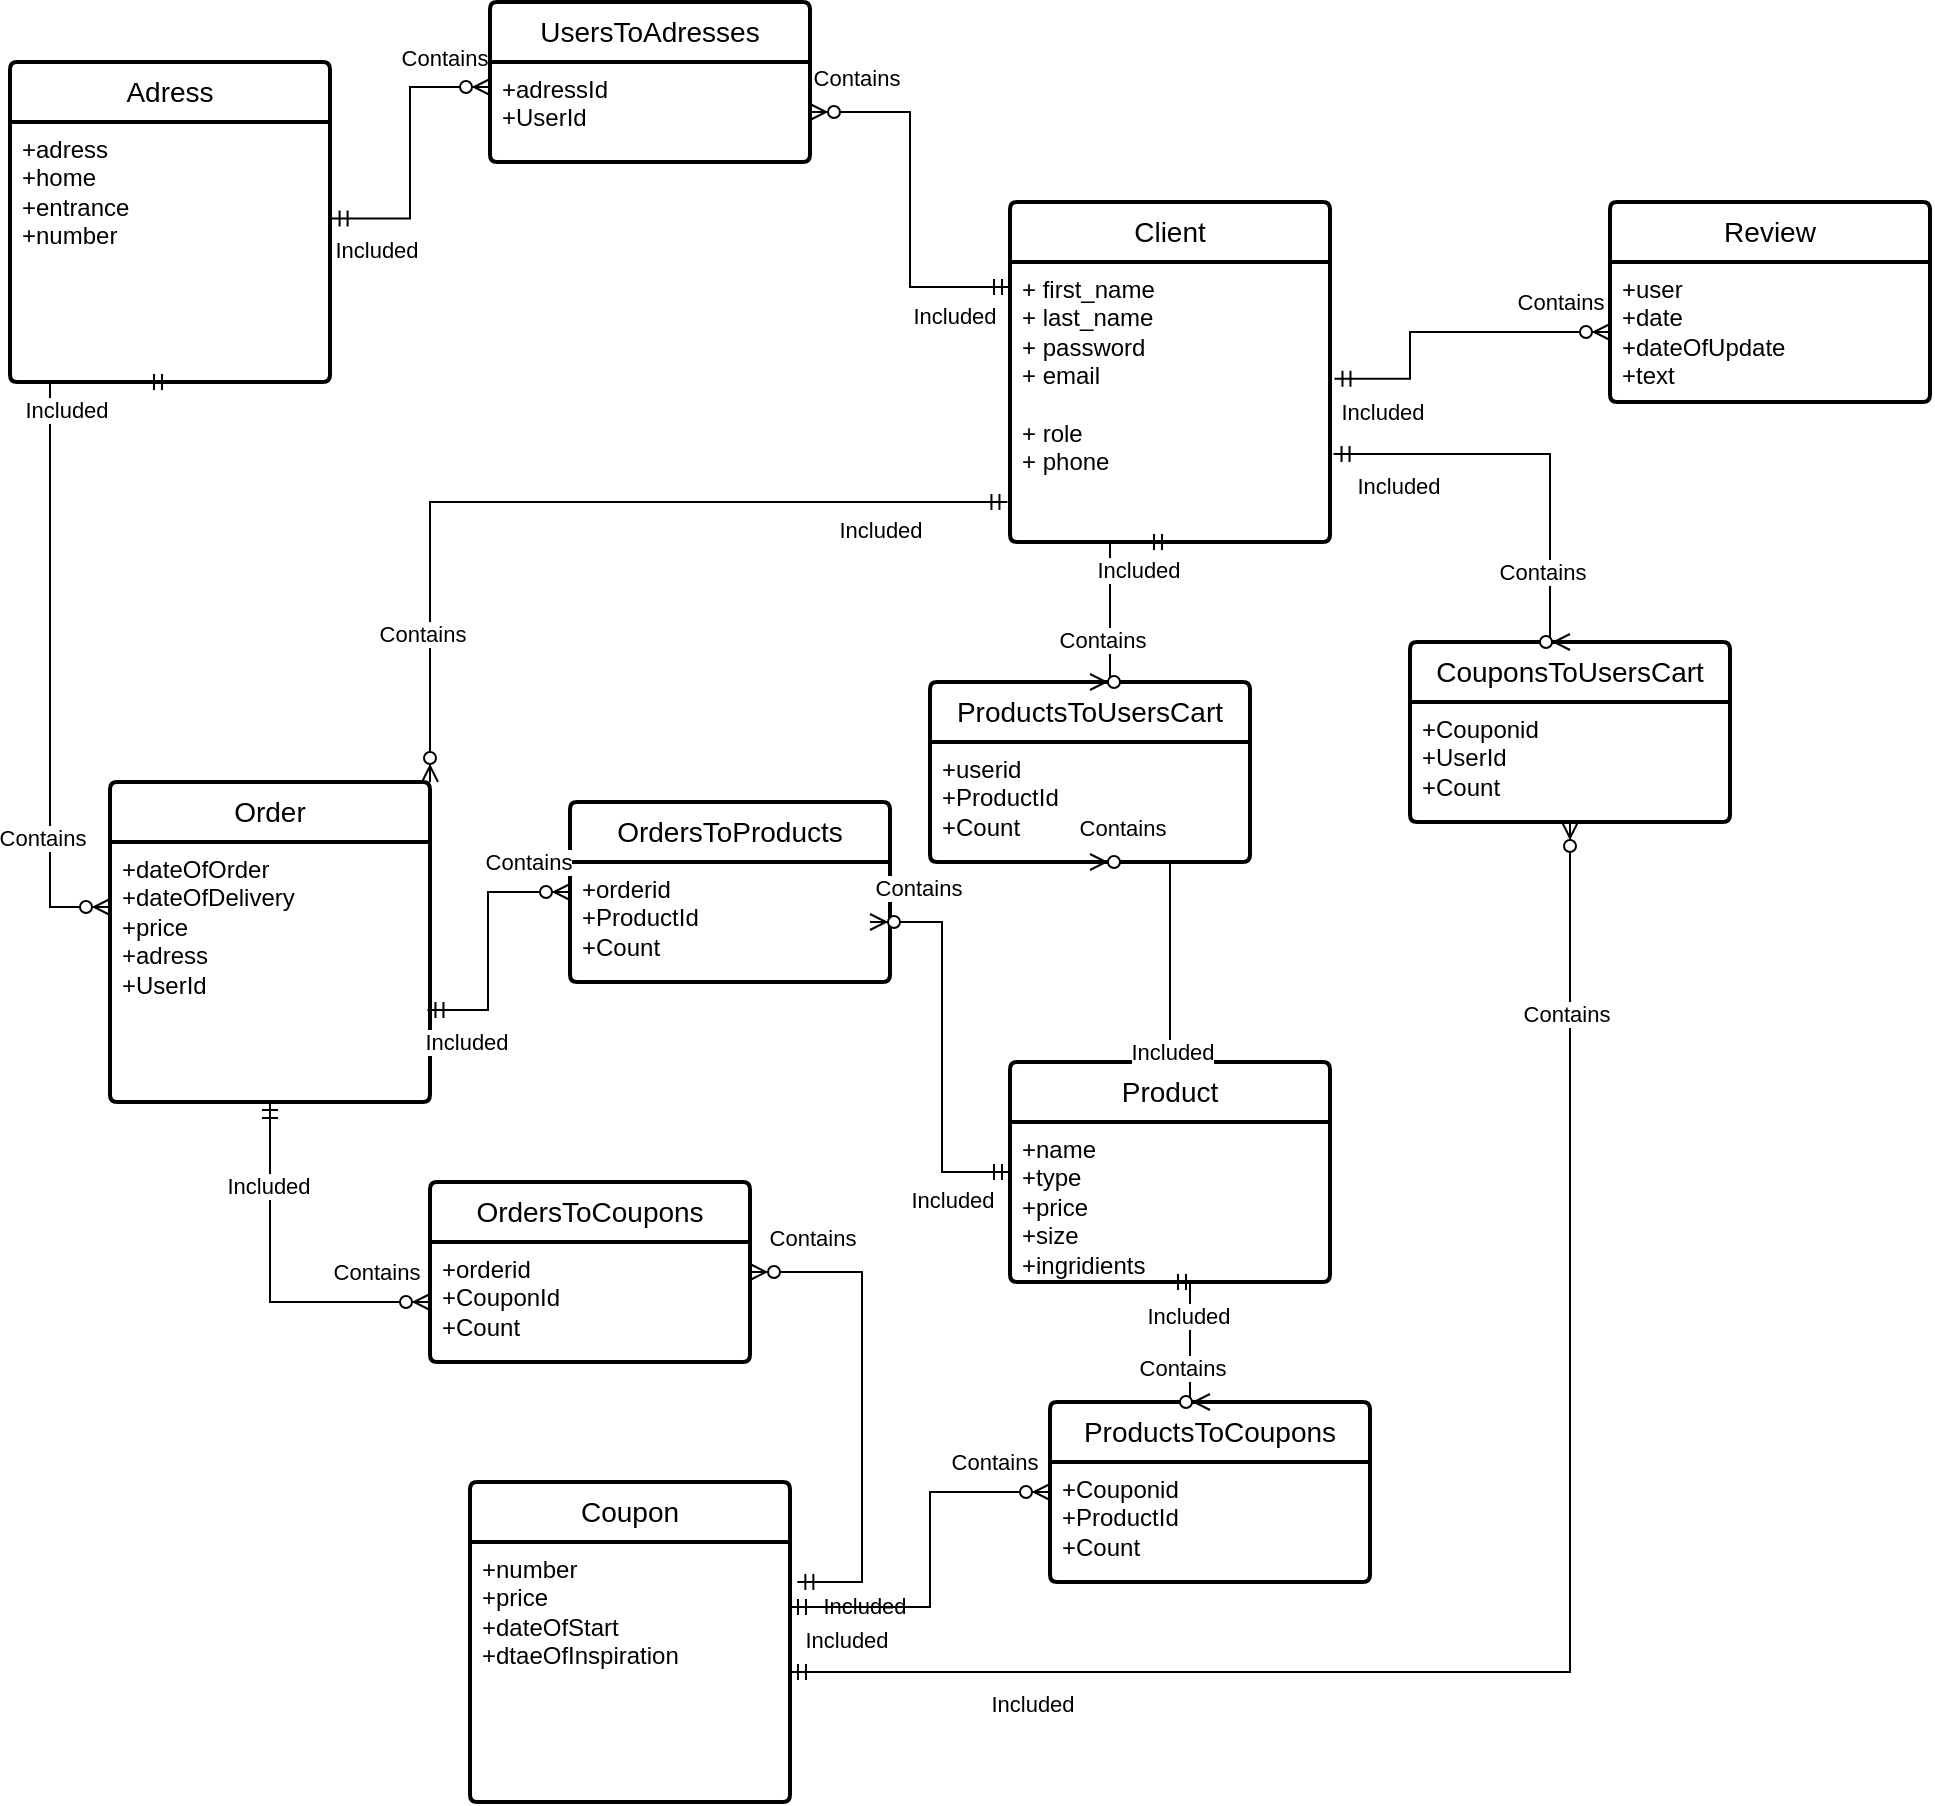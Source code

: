 <mxfile version="22.0.2" type="device">
  <diagram name="Страница — 1" id="j8NeaPQq4FaoW0YNu0MQ">
    <mxGraphModel dx="2088" dy="1857" grid="1" gridSize="10" guides="1" tooltips="1" connect="1" arrows="1" fold="1" page="1" pageScale="1" pageWidth="827" pageHeight="1169" math="0" shadow="0">
      <root>
        <mxCell id="0" />
        <mxCell id="1" parent="0" />
        <mxCell id="s82BNTiHbq3g5wNBVeE_-1" value="Client" style="swimlane;childLayout=stackLayout;horizontal=1;startSize=30;horizontalStack=0;rounded=1;fontSize=14;fontStyle=0;strokeWidth=2;resizeParent=0;resizeLast=1;shadow=0;dashed=0;align=center;arcSize=4;whiteSpace=wrap;html=1;" parent="1" vertex="1">
          <mxGeometry x="500" y="80" width="160" height="170" as="geometry" />
        </mxCell>
        <mxCell id="s82BNTiHbq3g5wNBVeE_-2" value="+ first_name&lt;br&gt;+ last_name&lt;br&gt;+ password&lt;br&gt;+ email&lt;br&gt;&lt;br&gt;+ role&lt;br&gt;+ phone" style="align=left;strokeColor=none;fillColor=none;spacingLeft=4;fontSize=12;verticalAlign=top;resizable=0;rotatable=0;part=1;html=1;" parent="s82BNTiHbq3g5wNBVeE_-1" vertex="1">
          <mxGeometry y="30" width="160" height="140" as="geometry" />
        </mxCell>
        <mxCell id="GTcmixg37_vYdclQBQrY-1" value="" style="fontSize=12;html=1;endArrow=ERzeroToMany;startArrow=ERmandOne;rounded=0;edgeStyle=elbowEdgeStyle;entryX=1;entryY=0;entryDx=0;entryDy=0;exitX=-0.008;exitY=0.857;exitDx=0;exitDy=0;exitPerimeter=0;" parent="1" source="s82BNTiHbq3g5wNBVeE_-2" target="GTcmixg37_vYdclQBQrY-4" edge="1">
          <mxGeometry width="100" height="100" relative="1" as="geometry">
            <mxPoint x="90" y="245" as="sourcePoint" />
            <mxPoint x="500" y="200" as="targetPoint" />
            <Array as="points">
              <mxPoint x="210" y="285" />
            </Array>
          </mxGeometry>
        </mxCell>
        <mxCell id="GTcmixg37_vYdclQBQrY-2" value="Contains" style="edgeLabel;html=1;align=center;verticalAlign=middle;resizable=0;points=[];" parent="GTcmixg37_vYdclQBQrY-1" vertex="1" connectable="0">
          <mxGeometry x="0.726" y="-1" relative="1" as="geometry">
            <mxPoint x="-3" y="-16" as="offset" />
          </mxGeometry>
        </mxCell>
        <mxCell id="GTcmixg37_vYdclQBQrY-3" value="Included" style="edgeLabel;html=1;align=center;verticalAlign=middle;resizable=0;points=[];" parent="GTcmixg37_vYdclQBQrY-1" vertex="1" connectable="0">
          <mxGeometry x="-0.704" y="-1" relative="1" as="geometry">
            <mxPoint y="15" as="offset" />
          </mxGeometry>
        </mxCell>
        <mxCell id="GTcmixg37_vYdclQBQrY-4" value="Order" style="swimlane;childLayout=stackLayout;horizontal=1;startSize=30;horizontalStack=0;rounded=1;fontSize=14;fontStyle=0;strokeWidth=2;resizeParent=0;resizeLast=1;shadow=0;dashed=0;align=center;arcSize=4;whiteSpace=wrap;html=1;" parent="1" vertex="1">
          <mxGeometry x="50" y="370" width="160" height="160" as="geometry" />
        </mxCell>
        <mxCell id="GTcmixg37_vYdclQBQrY-5" value="+dateOfOrder&lt;br&gt;+dateOfDelivery&lt;br&gt;+price&lt;br&gt;+adress&lt;br&gt;+UserId" style="align=left;strokeColor=none;fillColor=none;spacingLeft=4;fontSize=12;verticalAlign=top;resizable=0;rotatable=0;part=1;html=1;" parent="GTcmixg37_vYdclQBQrY-4" vertex="1">
          <mxGeometry y="30" width="160" height="130" as="geometry" />
        </mxCell>
        <mxCell id="GTcmixg37_vYdclQBQrY-8" value="Product" style="swimlane;childLayout=stackLayout;horizontal=1;startSize=30;horizontalStack=0;rounded=1;fontSize=14;fontStyle=0;strokeWidth=2;resizeParent=0;resizeLast=1;shadow=0;dashed=0;align=center;arcSize=4;whiteSpace=wrap;html=1;" parent="1" vertex="1">
          <mxGeometry x="500" y="510" width="160" height="110" as="geometry" />
        </mxCell>
        <mxCell id="GTcmixg37_vYdclQBQrY-9" value="+name&lt;br&gt;+type&lt;br&gt;+price&lt;br&gt;+size&lt;br&gt;+ingridients" style="align=left;strokeColor=none;fillColor=none;spacingLeft=4;fontSize=12;verticalAlign=top;resizable=0;rotatable=0;part=1;html=1;" parent="GTcmixg37_vYdclQBQrY-8" vertex="1">
          <mxGeometry y="30" width="160" height="80" as="geometry" />
        </mxCell>
        <mxCell id="GTcmixg37_vYdclQBQrY-20" value="Coupon" style="swimlane;childLayout=stackLayout;horizontal=1;startSize=30;horizontalStack=0;rounded=1;fontSize=14;fontStyle=0;strokeWidth=2;resizeParent=0;resizeLast=1;shadow=0;dashed=0;align=center;arcSize=4;whiteSpace=wrap;html=1;" parent="1" vertex="1">
          <mxGeometry x="230" y="720" width="160" height="160" as="geometry" />
        </mxCell>
        <mxCell id="GTcmixg37_vYdclQBQrY-21" value="+number&lt;br&gt;+price&lt;br&gt;+dateOfStart&lt;br&gt;+dtaeOfInspiration" style="align=left;strokeColor=none;fillColor=none;spacingLeft=4;fontSize=12;verticalAlign=top;resizable=0;rotatable=0;part=1;html=1;" parent="GTcmixg37_vYdclQBQrY-20" vertex="1">
          <mxGeometry y="30" width="160" height="130" as="geometry" />
        </mxCell>
        <mxCell id="GTcmixg37_vYdclQBQrY-25" value="Review" style="swimlane;childLayout=stackLayout;horizontal=1;startSize=30;horizontalStack=0;rounded=1;fontSize=14;fontStyle=0;strokeWidth=2;resizeParent=0;resizeLast=1;shadow=0;dashed=0;align=center;arcSize=4;whiteSpace=wrap;html=1;" parent="1" vertex="1">
          <mxGeometry x="800" y="80" width="160" height="100" as="geometry" />
        </mxCell>
        <mxCell id="GTcmixg37_vYdclQBQrY-26" value="+user&lt;br&gt;+date&lt;br&gt;+dateOfUpdate&lt;br&gt;+text" style="align=left;strokeColor=none;fillColor=none;spacingLeft=4;fontSize=12;verticalAlign=top;resizable=0;rotatable=0;part=1;html=1;" parent="GTcmixg37_vYdclQBQrY-25" vertex="1">
          <mxGeometry y="30" width="160" height="70" as="geometry" />
        </mxCell>
        <mxCell id="GTcmixg37_vYdclQBQrY-27" value="Adress" style="swimlane;childLayout=stackLayout;horizontal=1;startSize=30;horizontalStack=0;rounded=1;fontSize=14;fontStyle=0;strokeWidth=2;resizeParent=0;resizeLast=1;shadow=0;dashed=0;align=center;arcSize=4;whiteSpace=wrap;html=1;" parent="1" vertex="1">
          <mxGeometry y="10" width="160" height="160" as="geometry" />
        </mxCell>
        <mxCell id="GTcmixg37_vYdclQBQrY-28" value="+adress&lt;br&gt;+home&lt;br&gt;+entrance&lt;br&gt;+number&lt;br&gt;" style="align=left;strokeColor=none;fillColor=none;spacingLeft=4;fontSize=12;verticalAlign=top;resizable=0;rotatable=0;part=1;html=1;" parent="GTcmixg37_vYdclQBQrY-27" vertex="1">
          <mxGeometry y="30" width="160" height="130" as="geometry" />
        </mxCell>
        <mxCell id="GTcmixg37_vYdclQBQrY-29" value="" style="fontSize=12;html=1;endArrow=ERzeroToMany;startArrow=ERmandOne;rounded=0;edgeStyle=elbowEdgeStyle;exitX=1.005;exitY=0.371;exitDx=0;exitDy=0;exitPerimeter=0;entryX=0;entryY=0.25;entryDx=0;entryDy=0;" parent="1" source="GTcmixg37_vYdclQBQrY-28" edge="1" target="vJm-HgHADTFW0kuAcxGC-2">
          <mxGeometry width="100" height="100" relative="1" as="geometry">
            <mxPoint x="324" y="225" as="sourcePoint" />
            <mxPoint x="340" y="30" as="targetPoint" />
            <Array as="points">
              <mxPoint x="200" y="70" />
              <mxPoint x="300" y="80" />
            </Array>
          </mxGeometry>
        </mxCell>
        <mxCell id="GTcmixg37_vYdclQBQrY-30" value="Contains" style="edgeLabel;html=1;align=center;verticalAlign=middle;resizable=0;points=[];" parent="GTcmixg37_vYdclQBQrY-29" vertex="1" connectable="0">
          <mxGeometry x="0.726" y="-1" relative="1" as="geometry">
            <mxPoint x="-3" y="-16" as="offset" />
          </mxGeometry>
        </mxCell>
        <mxCell id="GTcmixg37_vYdclQBQrY-31" value="Included" style="edgeLabel;html=1;align=center;verticalAlign=middle;resizable=0;points=[];" parent="GTcmixg37_vYdclQBQrY-29" vertex="1" connectable="0">
          <mxGeometry x="-0.704" y="-1" relative="1" as="geometry">
            <mxPoint y="15" as="offset" />
          </mxGeometry>
        </mxCell>
        <mxCell id="GTcmixg37_vYdclQBQrY-32" value="" style="fontSize=12;html=1;endArrow=ERzeroToMany;startArrow=ERmandOne;rounded=0;edgeStyle=elbowEdgeStyle;entryX=0;entryY=0.25;entryDx=0;entryDy=0;exitX=0.5;exitY=1;exitDx=0;exitDy=0;" parent="1" source="GTcmixg37_vYdclQBQrY-28" target="GTcmixg37_vYdclQBQrY-5" edge="1">
          <mxGeometry width="100" height="100" relative="1" as="geometry">
            <mxPoint x="50" y="435" as="sourcePoint" />
            <mxPoint x="230" y="340" as="targetPoint" />
            <Array as="points">
              <mxPoint x="20" y="310" />
            </Array>
          </mxGeometry>
        </mxCell>
        <mxCell id="GTcmixg37_vYdclQBQrY-33" value="Contains" style="edgeLabel;html=1;align=center;verticalAlign=middle;resizable=0;points=[];" parent="GTcmixg37_vYdclQBQrY-32" vertex="1" connectable="0">
          <mxGeometry x="0.726" y="-1" relative="1" as="geometry">
            <mxPoint x="-3" y="-16" as="offset" />
          </mxGeometry>
        </mxCell>
        <mxCell id="GTcmixg37_vYdclQBQrY-34" value="Included" style="edgeLabel;html=1;align=center;verticalAlign=middle;resizable=0;points=[];" parent="GTcmixg37_vYdclQBQrY-32" vertex="1" connectable="0">
          <mxGeometry x="-0.704" y="-1" relative="1" as="geometry">
            <mxPoint y="15" as="offset" />
          </mxGeometry>
        </mxCell>
        <mxCell id="GTcmixg37_vYdclQBQrY-35" value="" style="fontSize=12;html=1;endArrow=ERzeroToMany;startArrow=ERmandOne;rounded=0;edgeStyle=elbowEdgeStyle;entryX=0;entryY=0.5;entryDx=0;entryDy=0;exitX=1.014;exitY=0.417;exitDx=0;exitDy=0;exitPerimeter=0;" parent="1" source="s82BNTiHbq3g5wNBVeE_-2" target="GTcmixg37_vYdclQBQrY-26" edge="1">
          <mxGeometry width="100" height="100" relative="1" as="geometry">
            <mxPoint x="660" y="435" as="sourcePoint" />
            <mxPoint x="840" y="340" as="targetPoint" />
            <Array as="points">
              <mxPoint x="700" y="190" />
            </Array>
          </mxGeometry>
        </mxCell>
        <mxCell id="GTcmixg37_vYdclQBQrY-36" value="Contains" style="edgeLabel;html=1;align=center;verticalAlign=middle;resizable=0;points=[];" parent="GTcmixg37_vYdclQBQrY-35" vertex="1" connectable="0">
          <mxGeometry x="0.726" y="-1" relative="1" as="geometry">
            <mxPoint x="-3" y="-16" as="offset" />
          </mxGeometry>
        </mxCell>
        <mxCell id="GTcmixg37_vYdclQBQrY-37" value="Included" style="edgeLabel;html=1;align=center;verticalAlign=middle;resizable=0;points=[];" parent="GTcmixg37_vYdclQBQrY-35" vertex="1" connectable="0">
          <mxGeometry x="-0.704" y="-1" relative="1" as="geometry">
            <mxPoint y="15" as="offset" />
          </mxGeometry>
        </mxCell>
        <mxCell id="vJm-HgHADTFW0kuAcxGC-1" value="UsersToAdresses" style="swimlane;childLayout=stackLayout;horizontal=1;startSize=30;horizontalStack=0;rounded=1;fontSize=14;fontStyle=0;strokeWidth=2;resizeParent=0;resizeLast=1;shadow=0;dashed=0;align=center;arcSize=4;whiteSpace=wrap;html=1;" vertex="1" parent="1">
          <mxGeometry x="240" y="-20" width="160" height="80" as="geometry" />
        </mxCell>
        <mxCell id="vJm-HgHADTFW0kuAcxGC-2" value="+adressId&lt;br&gt;+UserId" style="align=left;strokeColor=none;fillColor=none;spacingLeft=4;fontSize=12;verticalAlign=top;resizable=0;rotatable=0;part=1;html=1;" vertex="1" parent="vJm-HgHADTFW0kuAcxGC-1">
          <mxGeometry y="30" width="160" height="50" as="geometry" />
        </mxCell>
        <mxCell id="vJm-HgHADTFW0kuAcxGC-3" value="" style="fontSize=12;html=1;endArrow=ERzeroToMany;startArrow=ERmandOne;rounded=0;edgeStyle=elbowEdgeStyle;exitX=0;exitY=0.25;exitDx=0;exitDy=0;entryX=1;entryY=0.5;entryDx=0;entryDy=0;" edge="1" parent="1" source="s82BNTiHbq3g5wNBVeE_-1" target="vJm-HgHADTFW0kuAcxGC-2">
          <mxGeometry width="100" height="100" relative="1" as="geometry">
            <mxPoint x="171" y="98" as="sourcePoint" />
            <mxPoint x="264" y="13" as="targetPoint" />
            <Array as="points">
              <mxPoint x="450" y="80" />
              <mxPoint x="310" y="90" />
            </Array>
          </mxGeometry>
        </mxCell>
        <mxCell id="vJm-HgHADTFW0kuAcxGC-4" value="Contains" style="edgeLabel;html=1;align=center;verticalAlign=middle;resizable=0;points=[];" vertex="1" connectable="0" parent="vJm-HgHADTFW0kuAcxGC-3">
          <mxGeometry x="0.726" y="-1" relative="1" as="geometry">
            <mxPoint x="-3" y="-16" as="offset" />
          </mxGeometry>
        </mxCell>
        <mxCell id="vJm-HgHADTFW0kuAcxGC-5" value="Included" style="edgeLabel;html=1;align=center;verticalAlign=middle;resizable=0;points=[];" vertex="1" connectable="0" parent="vJm-HgHADTFW0kuAcxGC-3">
          <mxGeometry x="-0.704" y="-1" relative="1" as="geometry">
            <mxPoint y="15" as="offset" />
          </mxGeometry>
        </mxCell>
        <mxCell id="vJm-HgHADTFW0kuAcxGC-7" value="OrdersToProducts" style="swimlane;childLayout=stackLayout;horizontal=1;startSize=30;horizontalStack=0;rounded=1;fontSize=14;fontStyle=0;strokeWidth=2;resizeParent=0;resizeLast=1;shadow=0;dashed=0;align=center;arcSize=4;whiteSpace=wrap;html=1;" vertex="1" parent="1">
          <mxGeometry x="280" y="380" width="160" height="90" as="geometry" />
        </mxCell>
        <mxCell id="vJm-HgHADTFW0kuAcxGC-9" value="" style="fontSize=12;html=1;endArrow=ERzeroToMany;startArrow=ERmandOne;rounded=0;edgeStyle=elbowEdgeStyle;exitX=0;exitY=0.5;exitDx=0;exitDy=0;entryX=1;entryY=0.5;entryDx=0;entryDy=0;" edge="1" parent="vJm-HgHADTFW0kuAcxGC-7" source="GTcmixg37_vYdclQBQrY-8">
          <mxGeometry width="100" height="100" relative="1" as="geometry">
            <mxPoint x="236" y="148" as="sourcePoint" />
            <mxPoint x="150" y="60" as="targetPoint" />
            <Array as="points">
              <mxPoint x="186" y="105" />
              <mxPoint x="46" y="115" />
            </Array>
          </mxGeometry>
        </mxCell>
        <mxCell id="vJm-HgHADTFW0kuAcxGC-10" value="Contains" style="edgeLabel;html=1;align=center;verticalAlign=middle;resizable=0;points=[];" vertex="1" connectable="0" parent="vJm-HgHADTFW0kuAcxGC-9">
          <mxGeometry x="0.726" y="-1" relative="1" as="geometry">
            <mxPoint x="-3" y="-16" as="offset" />
          </mxGeometry>
        </mxCell>
        <mxCell id="vJm-HgHADTFW0kuAcxGC-11" value="Included" style="edgeLabel;html=1;align=center;verticalAlign=middle;resizable=0;points=[];" vertex="1" connectable="0" parent="vJm-HgHADTFW0kuAcxGC-9">
          <mxGeometry x="-0.704" y="-1" relative="1" as="geometry">
            <mxPoint y="15" as="offset" />
          </mxGeometry>
        </mxCell>
        <mxCell id="vJm-HgHADTFW0kuAcxGC-8" value="+orderid&lt;br&gt;+ProductId&lt;br&gt;+Count" style="align=left;strokeColor=none;fillColor=none;spacingLeft=4;fontSize=12;verticalAlign=top;resizable=0;rotatable=0;part=1;html=1;" vertex="1" parent="vJm-HgHADTFW0kuAcxGC-7">
          <mxGeometry y="30" width="160" height="60" as="geometry" />
        </mxCell>
        <mxCell id="vJm-HgHADTFW0kuAcxGC-12" value="" style="fontSize=12;html=1;endArrow=ERzeroToMany;startArrow=ERmandOne;rounded=0;edgeStyle=elbowEdgeStyle;exitX=0.992;exitY=0.646;exitDx=0;exitDy=0;exitPerimeter=0;" edge="1" parent="1" source="GTcmixg37_vYdclQBQrY-5">
          <mxGeometry width="100" height="100" relative="1" as="geometry">
            <mxPoint x="200" y="510" as="sourcePoint" />
            <mxPoint x="280" y="425" as="targetPoint" />
            <Array as="points">
              <mxPoint x="239" y="492" />
              <mxPoint x="339" y="502" />
            </Array>
          </mxGeometry>
        </mxCell>
        <mxCell id="vJm-HgHADTFW0kuAcxGC-13" value="Contains" style="edgeLabel;html=1;align=center;verticalAlign=middle;resizable=0;points=[];" vertex="1" connectable="0" parent="vJm-HgHADTFW0kuAcxGC-12">
          <mxGeometry x="0.726" y="-1" relative="1" as="geometry">
            <mxPoint x="-3" y="-16" as="offset" />
          </mxGeometry>
        </mxCell>
        <mxCell id="vJm-HgHADTFW0kuAcxGC-14" value="Included" style="edgeLabel;html=1;align=center;verticalAlign=middle;resizable=0;points=[];" vertex="1" connectable="0" parent="vJm-HgHADTFW0kuAcxGC-12">
          <mxGeometry x="-0.704" y="-1" relative="1" as="geometry">
            <mxPoint y="15" as="offset" />
          </mxGeometry>
        </mxCell>
        <mxCell id="vJm-HgHADTFW0kuAcxGC-16" value="OrdersToCoupons" style="swimlane;childLayout=stackLayout;horizontal=1;startSize=30;horizontalStack=0;rounded=1;fontSize=14;fontStyle=0;strokeWidth=2;resizeParent=0;resizeLast=1;shadow=0;dashed=0;align=center;arcSize=4;whiteSpace=wrap;html=1;" vertex="1" parent="1">
          <mxGeometry x="210" y="570" width="160" height="90" as="geometry" />
        </mxCell>
        <mxCell id="vJm-HgHADTFW0kuAcxGC-20" value="+orderid&lt;br&gt;+CouponId&lt;br&gt;+Count" style="align=left;strokeColor=none;fillColor=none;spacingLeft=4;fontSize=12;verticalAlign=top;resizable=0;rotatable=0;part=1;html=1;" vertex="1" parent="vJm-HgHADTFW0kuAcxGC-16">
          <mxGeometry y="30" width="160" height="60" as="geometry" />
        </mxCell>
        <mxCell id="vJm-HgHADTFW0kuAcxGC-17" value="" style="fontSize=12;html=1;endArrow=ERzeroToMany;startArrow=ERmandOne;rounded=0;edgeStyle=elbowEdgeStyle;exitX=1.023;exitY=0.154;exitDx=0;exitDy=0;exitPerimeter=0;entryX=1;entryY=0.25;entryDx=0;entryDy=0;" edge="1" parent="1" source="GTcmixg37_vYdclQBQrY-21" target="vJm-HgHADTFW0kuAcxGC-20">
          <mxGeometry width="100" height="100" relative="1" as="geometry">
            <mxPoint x="476" y="718" as="sourcePoint" />
            <mxPoint x="480" y="630" as="targetPoint" />
            <Array as="points">
              <mxPoint x="426" y="675" />
              <mxPoint x="286" y="685" />
            </Array>
          </mxGeometry>
        </mxCell>
        <mxCell id="vJm-HgHADTFW0kuAcxGC-18" value="Contains" style="edgeLabel;html=1;align=center;verticalAlign=middle;resizable=0;points=[];" vertex="1" connectable="0" parent="vJm-HgHADTFW0kuAcxGC-17">
          <mxGeometry x="0.726" y="-1" relative="1" as="geometry">
            <mxPoint x="-3" y="-16" as="offset" />
          </mxGeometry>
        </mxCell>
        <mxCell id="vJm-HgHADTFW0kuAcxGC-19" value="Included" style="edgeLabel;html=1;align=center;verticalAlign=middle;resizable=0;points=[];" vertex="1" connectable="0" parent="vJm-HgHADTFW0kuAcxGC-17">
          <mxGeometry x="-0.704" y="-1" relative="1" as="geometry">
            <mxPoint y="15" as="offset" />
          </mxGeometry>
        </mxCell>
        <mxCell id="vJm-HgHADTFW0kuAcxGC-22" value="" style="fontSize=12;html=1;endArrow=ERzeroToMany;startArrow=ERmandOne;rounded=0;edgeStyle=elbowEdgeStyle;exitX=0.5;exitY=1;exitDx=0;exitDy=0;entryX=0;entryY=0.5;entryDx=0;entryDy=0;" edge="1" parent="1" source="GTcmixg37_vYdclQBQrY-5" target="vJm-HgHADTFW0kuAcxGC-20">
          <mxGeometry width="100" height="100" relative="1" as="geometry">
            <mxPoint x="404" y="780" as="sourcePoint" />
            <mxPoint x="410" y="625" as="targetPoint" />
            <Array as="points">
              <mxPoint x="130" y="610" />
              <mxPoint x="296" y="695" />
            </Array>
          </mxGeometry>
        </mxCell>
        <mxCell id="vJm-HgHADTFW0kuAcxGC-23" value="Contains" style="edgeLabel;html=1;align=center;verticalAlign=middle;resizable=0;points=[];" vertex="1" connectable="0" parent="vJm-HgHADTFW0kuAcxGC-22">
          <mxGeometry x="0.726" y="-1" relative="1" as="geometry">
            <mxPoint x="-3" y="-16" as="offset" />
          </mxGeometry>
        </mxCell>
        <mxCell id="vJm-HgHADTFW0kuAcxGC-24" value="Included" style="edgeLabel;html=1;align=center;verticalAlign=middle;resizable=0;points=[];" vertex="1" connectable="0" parent="vJm-HgHADTFW0kuAcxGC-22">
          <mxGeometry x="-0.704" y="-1" relative="1" as="geometry">
            <mxPoint y="15" as="offset" />
          </mxGeometry>
        </mxCell>
        <mxCell id="vJm-HgHADTFW0kuAcxGC-25" value="ProductsToUsersCart" style="swimlane;childLayout=stackLayout;horizontal=1;startSize=30;horizontalStack=0;rounded=1;fontSize=14;fontStyle=0;strokeWidth=2;resizeParent=0;resizeLast=1;shadow=0;dashed=0;align=center;arcSize=4;whiteSpace=wrap;html=1;" vertex="1" parent="1">
          <mxGeometry x="460" y="320" width="160" height="90" as="geometry" />
        </mxCell>
        <mxCell id="vJm-HgHADTFW0kuAcxGC-29" value="+userid&lt;br&gt;+ProductId&lt;br&gt;+Count" style="align=left;strokeColor=none;fillColor=none;spacingLeft=4;fontSize=12;verticalAlign=top;resizable=0;rotatable=0;part=1;html=1;" vertex="1" parent="vJm-HgHADTFW0kuAcxGC-25">
          <mxGeometry y="30" width="160" height="60" as="geometry" />
        </mxCell>
        <mxCell id="vJm-HgHADTFW0kuAcxGC-31" value="" style="fontSize=12;html=1;endArrow=ERzeroToMany;startArrow=ERmandOne;rounded=0;edgeStyle=elbowEdgeStyle;entryX=0.5;entryY=0;entryDx=0;entryDy=0;exitX=0.5;exitY=1;exitDx=0;exitDy=0;" edge="1" parent="1" source="s82BNTiHbq3g5wNBVeE_-2" target="vJm-HgHADTFW0kuAcxGC-25">
          <mxGeometry width="100" height="100" relative="1" as="geometry">
            <mxPoint x="680" y="340" as="sourcePoint" />
            <mxPoint x="750" y="250" as="targetPoint" />
            <Array as="points">
              <mxPoint x="550" y="290" />
              <mxPoint x="646" y="305" />
            </Array>
          </mxGeometry>
        </mxCell>
        <mxCell id="vJm-HgHADTFW0kuAcxGC-32" value="Contains" style="edgeLabel;html=1;align=center;verticalAlign=middle;resizable=0;points=[];" vertex="1" connectable="0" parent="vJm-HgHADTFW0kuAcxGC-31">
          <mxGeometry x="0.726" y="-1" relative="1" as="geometry">
            <mxPoint x="-3" y="-16" as="offset" />
          </mxGeometry>
        </mxCell>
        <mxCell id="vJm-HgHADTFW0kuAcxGC-33" value="Included" style="edgeLabel;html=1;align=center;verticalAlign=middle;resizable=0;points=[];" vertex="1" connectable="0" parent="vJm-HgHADTFW0kuAcxGC-31">
          <mxGeometry x="-0.704" y="-1" relative="1" as="geometry">
            <mxPoint y="15" as="offset" />
          </mxGeometry>
        </mxCell>
        <mxCell id="vJm-HgHADTFW0kuAcxGC-26" value="" style="fontSize=12;html=1;endArrow=ERzeroToMany;startArrow=ERmandOne;rounded=0;edgeStyle=elbowEdgeStyle;exitX=0.5;exitY=0;exitDx=0;exitDy=0;entryX=0.5;entryY=1;entryDx=0;entryDy=0;" edge="1" parent="1" source="GTcmixg37_vYdclQBQrY-8" target="vJm-HgHADTFW0kuAcxGC-29">
          <mxGeometry width="100" height="100" relative="1" as="geometry">
            <mxPoint x="736" y="478" as="sourcePoint" />
            <mxPoint x="650" y="390" as="targetPoint" />
            <Array as="points">
              <mxPoint x="580" y="460" />
              <mxPoint x="546" y="445" />
            </Array>
          </mxGeometry>
        </mxCell>
        <mxCell id="vJm-HgHADTFW0kuAcxGC-27" value="Contains" style="edgeLabel;html=1;align=center;verticalAlign=middle;resizable=0;points=[];" vertex="1" connectable="0" parent="vJm-HgHADTFW0kuAcxGC-26">
          <mxGeometry x="0.726" y="-1" relative="1" as="geometry">
            <mxPoint x="-3" y="-16" as="offset" />
          </mxGeometry>
        </mxCell>
        <mxCell id="vJm-HgHADTFW0kuAcxGC-28" value="Included" style="edgeLabel;html=1;align=center;verticalAlign=middle;resizable=0;points=[];" vertex="1" connectable="0" parent="vJm-HgHADTFW0kuAcxGC-26">
          <mxGeometry x="-0.704" y="-1" relative="1" as="geometry">
            <mxPoint y="15" as="offset" />
          </mxGeometry>
        </mxCell>
        <mxCell id="vJm-HgHADTFW0kuAcxGC-35" value="CouponsToUsersCart" style="swimlane;childLayout=stackLayout;horizontal=1;startSize=30;horizontalStack=0;rounded=1;fontSize=14;fontStyle=0;strokeWidth=2;resizeParent=0;resizeLast=1;shadow=0;dashed=0;align=center;arcSize=4;whiteSpace=wrap;html=1;" vertex="1" parent="1">
          <mxGeometry x="700" y="300" width="160" height="90" as="geometry" />
        </mxCell>
        <mxCell id="vJm-HgHADTFW0kuAcxGC-36" value="+Couponid&lt;br&gt;+UserId&lt;br&gt;+Count" style="align=left;strokeColor=none;fillColor=none;spacingLeft=4;fontSize=12;verticalAlign=top;resizable=0;rotatable=0;part=1;html=1;" vertex="1" parent="vJm-HgHADTFW0kuAcxGC-35">
          <mxGeometry y="30" width="160" height="60" as="geometry" />
        </mxCell>
        <mxCell id="vJm-HgHADTFW0kuAcxGC-37" value="" style="fontSize=12;html=1;endArrow=ERzeroToMany;startArrow=ERmandOne;rounded=0;edgeStyle=elbowEdgeStyle;entryX=0.5;entryY=0;entryDx=0;entryDy=0;exitX=1.011;exitY=0.686;exitDx=0;exitDy=0;exitPerimeter=0;" edge="1" parent="1" source="s82BNTiHbq3g5wNBVeE_-2" target="vJm-HgHADTFW0kuAcxGC-35">
          <mxGeometry width="100" height="100" relative="1" as="geometry">
            <mxPoint x="672" y="250" as="sourcePoint" />
            <mxPoint x="810" y="227" as="targetPoint" />
            <Array as="points">
              <mxPoint x="770" y="250" />
            </Array>
          </mxGeometry>
        </mxCell>
        <mxCell id="vJm-HgHADTFW0kuAcxGC-38" value="Contains" style="edgeLabel;html=1;align=center;verticalAlign=middle;resizable=0;points=[];" vertex="1" connectable="0" parent="vJm-HgHADTFW0kuAcxGC-37">
          <mxGeometry x="0.726" y="-1" relative="1" as="geometry">
            <mxPoint x="-3" y="-16" as="offset" />
          </mxGeometry>
        </mxCell>
        <mxCell id="vJm-HgHADTFW0kuAcxGC-39" value="Included" style="edgeLabel;html=1;align=center;verticalAlign=middle;resizable=0;points=[];" vertex="1" connectable="0" parent="vJm-HgHADTFW0kuAcxGC-37">
          <mxGeometry x="-0.704" y="-1" relative="1" as="geometry">
            <mxPoint y="15" as="offset" />
          </mxGeometry>
        </mxCell>
        <mxCell id="vJm-HgHADTFW0kuAcxGC-40" value="" style="fontSize=12;html=1;endArrow=ERzeroToMany;startArrow=ERmandOne;rounded=0;edgeStyle=elbowEdgeStyle;entryX=0.5;entryY=1;entryDx=0;entryDy=0;exitX=1;exitY=0.5;exitDx=0;exitDy=0;" edge="1" parent="1" source="GTcmixg37_vYdclQBQrY-21" target="vJm-HgHADTFW0kuAcxGC-36">
          <mxGeometry width="100" height="100" relative="1" as="geometry">
            <mxPoint x="510" y="700" as="sourcePoint" />
            <mxPoint x="790" y="570" as="targetPoint" />
            <Array as="points">
              <mxPoint x="780" y="520" />
            </Array>
          </mxGeometry>
        </mxCell>
        <mxCell id="vJm-HgHADTFW0kuAcxGC-41" value="Contains" style="edgeLabel;html=1;align=center;verticalAlign=middle;resizable=0;points=[];" vertex="1" connectable="0" parent="vJm-HgHADTFW0kuAcxGC-40">
          <mxGeometry x="0.726" y="-1" relative="1" as="geometry">
            <mxPoint x="-3" y="-16" as="offset" />
          </mxGeometry>
        </mxCell>
        <mxCell id="vJm-HgHADTFW0kuAcxGC-42" value="Included" style="edgeLabel;html=1;align=center;verticalAlign=middle;resizable=0;points=[];" vertex="1" connectable="0" parent="vJm-HgHADTFW0kuAcxGC-40">
          <mxGeometry x="-0.704" y="-1" relative="1" as="geometry">
            <mxPoint y="15" as="offset" />
          </mxGeometry>
        </mxCell>
        <mxCell id="vJm-HgHADTFW0kuAcxGC-43" value="ProductsToCoupons" style="swimlane;childLayout=stackLayout;horizontal=1;startSize=30;horizontalStack=0;rounded=1;fontSize=14;fontStyle=0;strokeWidth=2;resizeParent=0;resizeLast=1;shadow=0;dashed=0;align=center;arcSize=4;whiteSpace=wrap;html=1;" vertex="1" parent="1">
          <mxGeometry x="520" y="680" width="160" height="90" as="geometry" />
        </mxCell>
        <mxCell id="vJm-HgHADTFW0kuAcxGC-44" value="+Couponid&lt;br&gt;+ProductId&lt;br&gt;+Count" style="align=left;strokeColor=none;fillColor=none;spacingLeft=4;fontSize=12;verticalAlign=top;resizable=0;rotatable=0;part=1;html=1;" vertex="1" parent="vJm-HgHADTFW0kuAcxGC-43">
          <mxGeometry y="30" width="160" height="60" as="geometry" />
        </mxCell>
        <mxCell id="vJm-HgHADTFW0kuAcxGC-45" value="" style="fontSize=12;html=1;endArrow=ERzeroToMany;startArrow=ERmandOne;rounded=0;edgeStyle=elbowEdgeStyle;exitX=1;exitY=0.25;exitDx=0;exitDy=0;entryX=0;entryY=0.5;entryDx=0;entryDy=0;" edge="1" parent="1" source="GTcmixg37_vYdclQBQrY-21" target="vJm-HgHADTFW0kuAcxGC-43">
          <mxGeometry width="100" height="100" relative="1" as="geometry">
            <mxPoint x="500" y="995" as="sourcePoint" />
            <mxPoint x="430" y="870" as="targetPoint" />
            <Array as="points">
              <mxPoint x="460" y="780" />
              <mxPoint x="326" y="925" />
            </Array>
          </mxGeometry>
        </mxCell>
        <mxCell id="vJm-HgHADTFW0kuAcxGC-46" value="Contains" style="edgeLabel;html=1;align=center;verticalAlign=middle;resizable=0;points=[];" vertex="1" connectable="0" parent="vJm-HgHADTFW0kuAcxGC-45">
          <mxGeometry x="0.726" y="-1" relative="1" as="geometry">
            <mxPoint x="-3" y="-16" as="offset" />
          </mxGeometry>
        </mxCell>
        <mxCell id="vJm-HgHADTFW0kuAcxGC-47" value="Included" style="edgeLabel;html=1;align=center;verticalAlign=middle;resizable=0;points=[];" vertex="1" connectable="0" parent="vJm-HgHADTFW0kuAcxGC-45">
          <mxGeometry x="-0.704" y="-1" relative="1" as="geometry">
            <mxPoint y="15" as="offset" />
          </mxGeometry>
        </mxCell>
        <mxCell id="vJm-HgHADTFW0kuAcxGC-48" value="" style="fontSize=12;html=1;endArrow=ERzeroToMany;startArrow=ERmandOne;rounded=0;edgeStyle=elbowEdgeStyle;exitX=0.5;exitY=1;exitDx=0;exitDy=0;entryX=0.5;entryY=0;entryDx=0;entryDy=0;" edge="1" parent="1" source="GTcmixg37_vYdclQBQrY-9" target="vJm-HgHADTFW0kuAcxGC-43">
          <mxGeometry width="100" height="100" relative="1" as="geometry">
            <mxPoint x="520" y="585" as="sourcePoint" />
            <mxPoint x="450" y="460" as="targetPoint" />
            <Array as="points">
              <mxPoint x="590" y="650" />
              <mxPoint x="346" y="515" />
            </Array>
          </mxGeometry>
        </mxCell>
        <mxCell id="vJm-HgHADTFW0kuAcxGC-49" value="Contains" style="edgeLabel;html=1;align=center;verticalAlign=middle;resizable=0;points=[];" vertex="1" connectable="0" parent="vJm-HgHADTFW0kuAcxGC-48">
          <mxGeometry x="0.726" y="-1" relative="1" as="geometry">
            <mxPoint x="-3" y="-16" as="offset" />
          </mxGeometry>
        </mxCell>
        <mxCell id="vJm-HgHADTFW0kuAcxGC-50" value="Included" style="edgeLabel;html=1;align=center;verticalAlign=middle;resizable=0;points=[];" vertex="1" connectable="0" parent="vJm-HgHADTFW0kuAcxGC-48">
          <mxGeometry x="-0.704" y="-1" relative="1" as="geometry">
            <mxPoint y="15" as="offset" />
          </mxGeometry>
        </mxCell>
      </root>
    </mxGraphModel>
  </diagram>
</mxfile>
